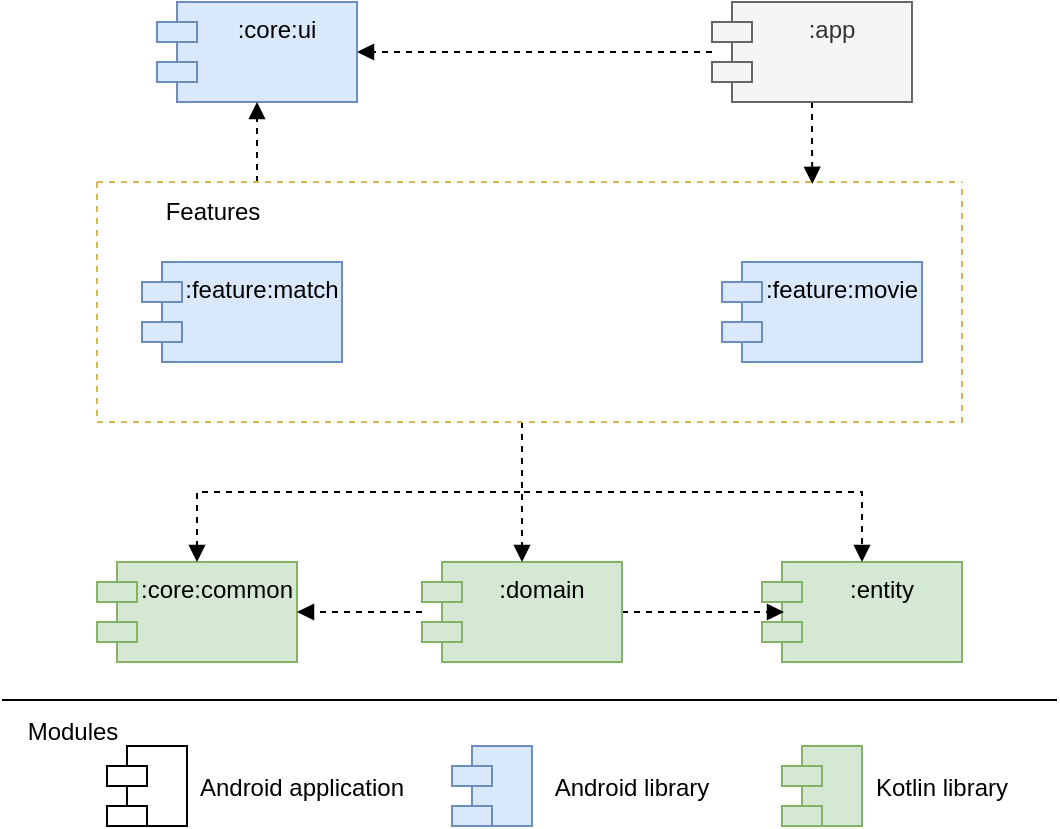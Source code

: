 <mxfile version="21.1.2" type="device">
  <diagram name="Page-1" id="7kGrWxDmmMlVr75mzXDL">
    <mxGraphModel dx="954" dy="674" grid="1" gridSize="10" guides="1" tooltips="1" connect="1" arrows="1" fold="1" page="1" pageScale="1" pageWidth="850" pageHeight="1100" math="0" shadow="0">
      <root>
        <mxCell id="0" />
        <mxCell id="1" parent="0" />
        <mxCell id="gd3LbHA6IAXDdcClC6Ps-16" value=":entity" style="shape=module;align=left;spacingLeft=20;align=center;verticalAlign=top;fillColor=#d5e8d4;strokeColor=#82b366;" parent="1" vertex="1">
          <mxGeometry x="475" y="490" width="100" height="50" as="geometry" />
        </mxCell>
        <mxCell id="gd3LbHA6IAXDdcClC6Ps-17" value=":core:common" style="shape=module;align=left;spacingLeft=20;align=center;verticalAlign=top;fillColor=#d5e8d4;strokeColor=#82b366;" parent="1" vertex="1">
          <mxGeometry x="142.5" y="490" width="100" height="50" as="geometry" />
        </mxCell>
        <mxCell id="Wq6TtEWR0SI39v2RViTA-12" style="edgeStyle=orthogonalEdgeStyle;rounded=0;orthogonalLoop=1;jettySize=auto;html=1;dashed=1;endArrow=block;endFill=1;" edge="1" parent="1" source="gd3LbHA6IAXDdcClC6Ps-18" target="gd3LbHA6IAXDdcClC6Ps-21">
          <mxGeometry relative="1" as="geometry" />
        </mxCell>
        <mxCell id="Wq6TtEWR0SI39v2RViTA-14" style="edgeStyle=orthogonalEdgeStyle;rounded=0;orthogonalLoop=1;jettySize=auto;html=1;entryX=0.827;entryY=0.008;entryDx=0;entryDy=0;entryPerimeter=0;endArrow=block;endFill=1;dashed=1;" edge="1" parent="1" source="gd3LbHA6IAXDdcClC6Ps-18" target="Wq6TtEWR0SI39v2RViTA-4">
          <mxGeometry relative="1" as="geometry" />
        </mxCell>
        <mxCell id="gd3LbHA6IAXDdcClC6Ps-18" value=":app" style="shape=module;align=left;spacingLeft=20;align=center;verticalAlign=top;fillColor=#f5f5f5;fontColor=#333333;strokeColor=#666666;" parent="1" vertex="1">
          <mxGeometry x="450" y="210" width="100" height="50" as="geometry" />
        </mxCell>
        <mxCell id="Wq6TtEWR0SI39v2RViTA-2" style="edgeStyle=orthogonalEdgeStyle;rounded=0;orthogonalLoop=1;jettySize=auto;html=1;entryX=1;entryY=0.5;entryDx=0;entryDy=0;dashed=1;endArrow=block;endFill=1;" edge="1" parent="1" source="gd3LbHA6IAXDdcClC6Ps-20" target="gd3LbHA6IAXDdcClC6Ps-17">
          <mxGeometry relative="1" as="geometry" />
        </mxCell>
        <mxCell id="Wq6TtEWR0SI39v2RViTA-3" style="edgeStyle=orthogonalEdgeStyle;rounded=0;orthogonalLoop=1;jettySize=auto;html=1;entryX=0.11;entryY=0.5;entryDx=0;entryDy=0;entryPerimeter=0;dashed=1;endArrow=block;endFill=1;" edge="1" parent="1" source="gd3LbHA6IAXDdcClC6Ps-20" target="gd3LbHA6IAXDdcClC6Ps-16">
          <mxGeometry relative="1" as="geometry" />
        </mxCell>
        <mxCell id="gd3LbHA6IAXDdcClC6Ps-20" value=":domain" style="shape=module;align=left;spacingLeft=20;align=center;verticalAlign=top;fillColor=#d5e8d4;strokeColor=#82b366;" parent="1" vertex="1">
          <mxGeometry x="305" y="490" width="100" height="50" as="geometry" />
        </mxCell>
        <mxCell id="gd3LbHA6IAXDdcClC6Ps-21" value=":core:ui" style="shape=module;align=left;spacingLeft=20;align=center;verticalAlign=top;fillColor=#dae8fc;strokeColor=#6c8ebf;" parent="1" vertex="1">
          <mxGeometry x="172.5" y="210" width="100" height="50" as="geometry" />
        </mxCell>
        <mxCell id="gd3LbHA6IAXDdcClC6Ps-39" value="" style="shape=module;align=left;spacingLeft=20;align=center;verticalAlign=top;fillColor=#d5e8d4;strokeColor=#82b366;" parent="1" vertex="1">
          <mxGeometry x="485" y="582" width="40" height="40" as="geometry" />
        </mxCell>
        <mxCell id="gd3LbHA6IAXDdcClC6Ps-41" value="" style="shape=module;align=left;spacingLeft=20;align=center;verticalAlign=top;fillColor=#dae8fc;strokeColor=#6c8ebf;" parent="1" vertex="1">
          <mxGeometry x="320" y="582" width="40" height="40" as="geometry" />
        </mxCell>
        <mxCell id="gd3LbHA6IAXDdcClC6Ps-42" value="" style="shape=module;align=left;spacingLeft=20;align=center;verticalAlign=top;" parent="1" vertex="1">
          <mxGeometry x="147.5" y="582" width="40" height="40" as="geometry" />
        </mxCell>
        <mxCell id="gd3LbHA6IAXDdcClC6Ps-43" value="Kotlin library" style="text;align=center;fontStyle=0;verticalAlign=middle;spacingLeft=3;spacingRight=3;strokeColor=none;rotatable=0;points=[[0,0.5],[1,0.5]];portConstraint=eastwest;" parent="1" vertex="1">
          <mxGeometry x="525" y="589" width="80" height="26" as="geometry" />
        </mxCell>
        <mxCell id="gd3LbHA6IAXDdcClC6Ps-44" value="Android library" style="text;align=center;fontStyle=0;verticalAlign=middle;spacingLeft=3;spacingRight=3;strokeColor=none;rotatable=0;points=[[0,0.5],[1,0.5]];portConstraint=eastwest;" parent="1" vertex="1">
          <mxGeometry x="370" y="589" width="80" height="26" as="geometry" />
        </mxCell>
        <mxCell id="gd3LbHA6IAXDdcClC6Ps-45" value="Android application" style="text;align=center;fontStyle=0;verticalAlign=middle;spacingLeft=3;spacingRight=3;strokeColor=none;rotatable=0;points=[[0,0.5],[1,0.5]];portConstraint=eastwest;" parent="1" vertex="1">
          <mxGeometry x="205" y="589" width="80" height="26" as="geometry" />
        </mxCell>
        <mxCell id="gd3LbHA6IAXDdcClC6Ps-46" value="" style="line;strokeWidth=1;fillColor=none;align=left;verticalAlign=middle;spacingTop=-1;spacingLeft=3;spacingRight=3;rotatable=0;labelPosition=right;points=[];portConstraint=eastwest;strokeColor=inherit;" parent="1" vertex="1">
          <mxGeometry x="95" y="503" width="527.5" height="112" as="geometry" />
        </mxCell>
        <mxCell id="gd3LbHA6IAXDdcClC6Ps-47" value="Modules" style="text;html=1;align=center;verticalAlign=middle;resizable=0;points=[];autosize=1;strokeColor=none;fillColor=none;" parent="1" vertex="1">
          <mxGeometry x="95" y="560" width="70" height="30" as="geometry" />
        </mxCell>
        <mxCell id="Wq6TtEWR0SI39v2RViTA-8" style="edgeStyle=orthogonalEdgeStyle;rounded=0;orthogonalLoop=1;jettySize=auto;html=1;entryX=0.5;entryY=0;entryDx=0;entryDy=0;dashed=1;endArrow=block;endFill=1;" edge="1" parent="1" source="Wq6TtEWR0SI39v2RViTA-4" target="gd3LbHA6IAXDdcClC6Ps-20">
          <mxGeometry relative="1" as="geometry">
            <Array as="points">
              <mxPoint x="355" y="440" />
              <mxPoint x="355" y="440" />
            </Array>
          </mxGeometry>
        </mxCell>
        <mxCell id="Wq6TtEWR0SI39v2RViTA-9" style="edgeStyle=orthogonalEdgeStyle;rounded=0;orthogonalLoop=1;jettySize=auto;html=1;entryX=0.5;entryY=0;entryDx=0;entryDy=0;dashed=1;endArrow=block;endFill=1;" edge="1" parent="1" source="Wq6TtEWR0SI39v2RViTA-4" target="gd3LbHA6IAXDdcClC6Ps-17">
          <mxGeometry relative="1" as="geometry">
            <Array as="points">
              <mxPoint x="355" y="455" />
              <mxPoint x="193" y="455" />
            </Array>
          </mxGeometry>
        </mxCell>
        <mxCell id="Wq6TtEWR0SI39v2RViTA-10" style="edgeStyle=orthogonalEdgeStyle;rounded=0;orthogonalLoop=1;jettySize=auto;html=1;entryX=0.5;entryY=0;entryDx=0;entryDy=0;dashed=1;endArrow=block;endFill=1;" edge="1" parent="1" source="Wq6TtEWR0SI39v2RViTA-4" target="gd3LbHA6IAXDdcClC6Ps-16">
          <mxGeometry relative="1" as="geometry">
            <Array as="points">
              <mxPoint x="355" y="455" />
              <mxPoint x="525" y="455" />
            </Array>
          </mxGeometry>
        </mxCell>
        <mxCell id="Wq6TtEWR0SI39v2RViTA-11" style="edgeStyle=orthogonalEdgeStyle;rounded=0;orthogonalLoop=1;jettySize=auto;html=1;entryX=0.5;entryY=1;entryDx=0;entryDy=0;dashed=1;endArrow=block;endFill=1;" edge="1" parent="1" source="Wq6TtEWR0SI39v2RViTA-4" target="gd3LbHA6IAXDdcClC6Ps-21">
          <mxGeometry relative="1" as="geometry">
            <Array as="points">
              <mxPoint x="223" y="265" />
            </Array>
          </mxGeometry>
        </mxCell>
        <mxCell id="Wq6TtEWR0SI39v2RViTA-4" value="" style="swimlane;startSize=0;dashed=1;fillColor=#fff2cc;fillStyle=solid;swimlaneFillColor=none;strokeColor=#d6b656;" vertex="1" parent="1">
          <mxGeometry x="142.5" y="300" width="432.5" height="120" as="geometry">
            <mxRectangle x="87.5" y="270" width="50" height="40" as="alternateBounds" />
          </mxGeometry>
        </mxCell>
        <mxCell id="gd3LbHA6IAXDdcClC6Ps-19" value=":feature:match" style="shape=module;align=left;spacingLeft=20;align=center;verticalAlign=top;fillColor=#dae8fc;strokeColor=#6c8ebf;" parent="Wq6TtEWR0SI39v2RViTA-4" vertex="1">
          <mxGeometry x="22.5" y="40" width="100" height="50" as="geometry" />
        </mxCell>
        <mxCell id="Wq6TtEWR0SI39v2RViTA-5" value=":feature:movie" style="shape=module;align=left;spacingLeft=20;align=center;verticalAlign=top;fillColor=#dae8fc;strokeColor=#6c8ebf;" vertex="1" parent="Wq6TtEWR0SI39v2RViTA-4">
          <mxGeometry x="312.5" y="40" width="100" height="50" as="geometry" />
        </mxCell>
        <mxCell id="Wq6TtEWR0SI39v2RViTA-6" value="Features" style="text;html=1;align=center;verticalAlign=middle;resizable=0;points=[];autosize=1;strokeColor=none;fillColor=none;" vertex="1" parent="Wq6TtEWR0SI39v2RViTA-4">
          <mxGeometry x="22.5" width="70" height="30" as="geometry" />
        </mxCell>
      </root>
    </mxGraphModel>
  </diagram>
</mxfile>
